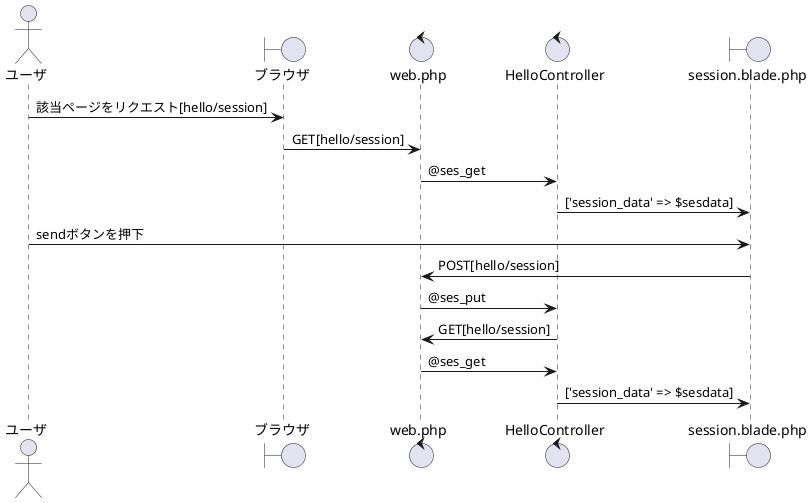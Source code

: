 @startuml 307_session
actor ユーザ
boundary ブラウザ
control web.php
control HelloController
boundary session.blade.php

ユーザ -> ブラウザ:該当ページをリクエスト[hello/session]
ブラウザ -> web.php: GET[hello/session]
web.php -> HelloController:@ses_get
HelloController -> session.blade.php:['session_data' => $sesdata]
ユーザ -> session.blade.php:sendボタンを押下
session.blade.php -> web.php:POST[hello/session]
web.php -> HelloController:@ses_put
HelloController -> web.php:GET[hello/session]
web.php -> HelloController:@ses_get
HelloController -> session.blade.php:['session_data' => $sesdata]
@enduml
